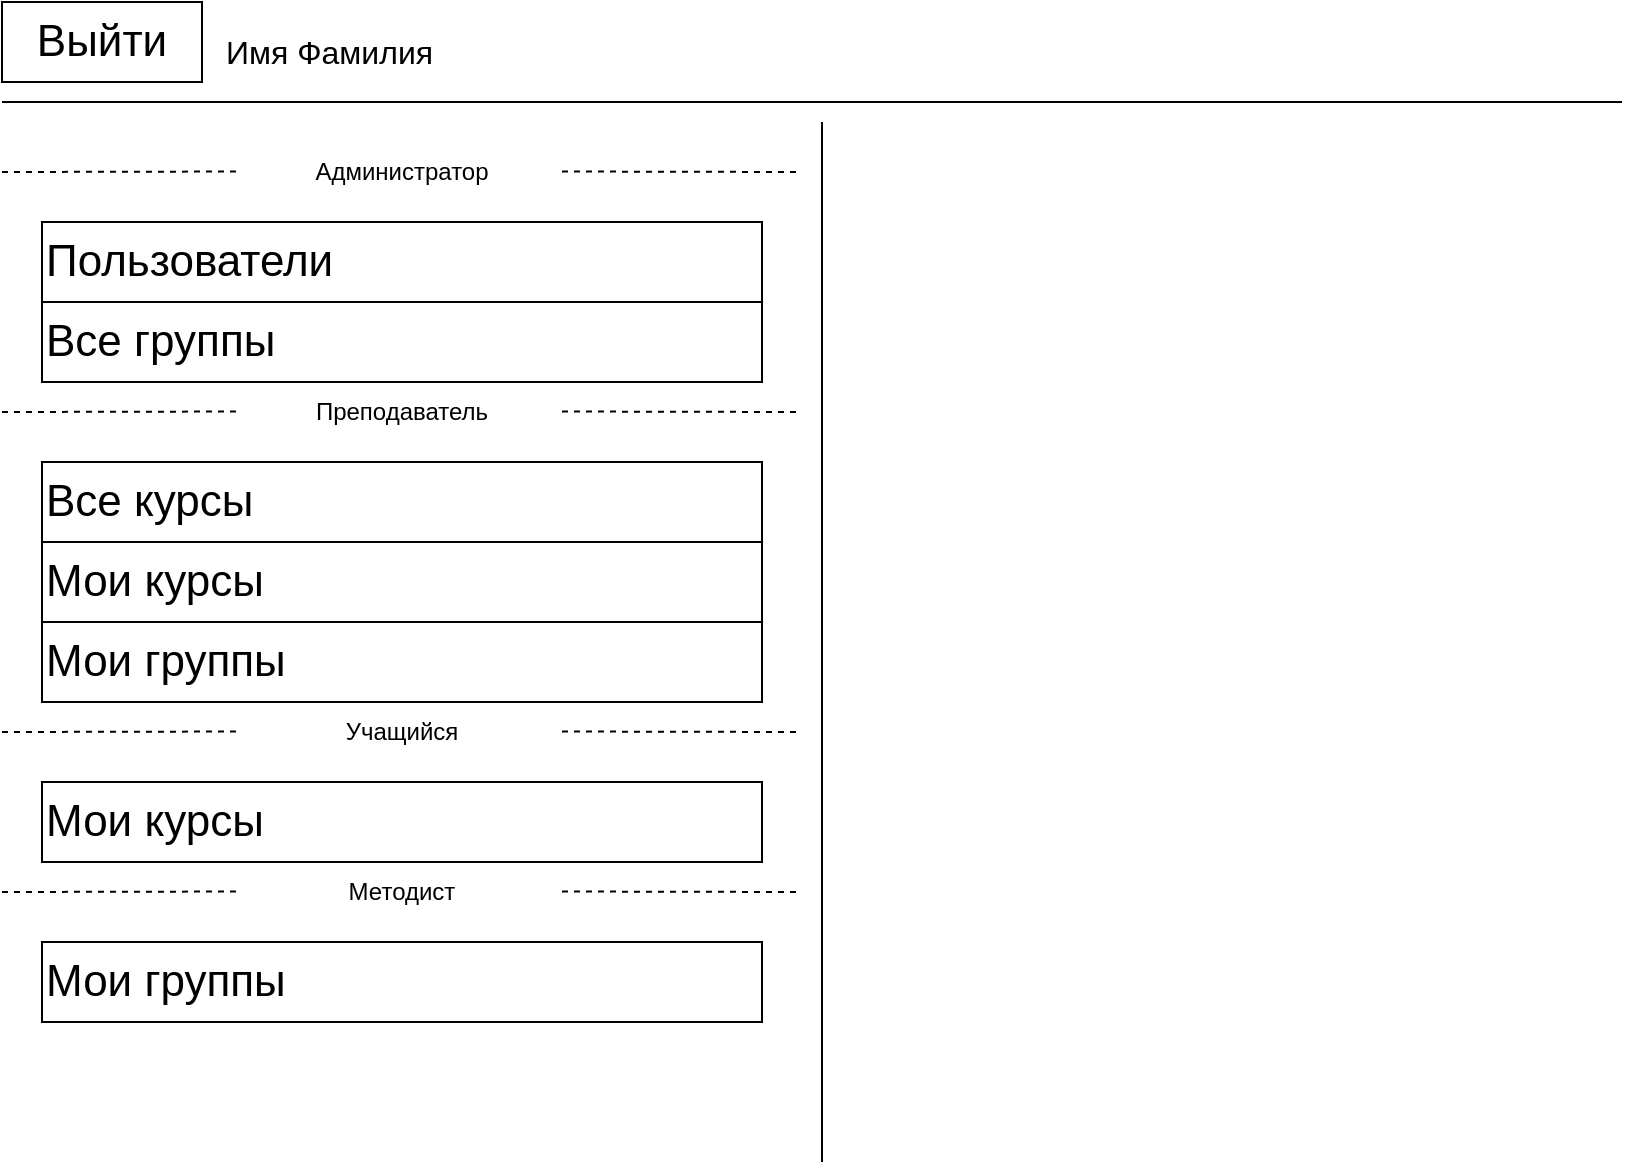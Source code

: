 <mxfile version="21.4.1" type="device" pages="3">
  <diagram name="idle-tabs" id="xIGoKiz0dgbJob8TGpyy">
    <mxGraphModel dx="1434" dy="797" grid="1" gridSize="10" guides="1" tooltips="1" connect="1" arrows="1" fold="1" page="1" pageScale="1" pageWidth="850" pageHeight="1100" math="0" shadow="0">
      <root>
        <mxCell id="0" />
        <mxCell id="1" parent="0" />
        <mxCell id="QsZtwmxSAV4yMhZimYmr-6" value="Пользователи" style="rounded=0;whiteSpace=wrap;html=1;align=left;fontSize=22;" vertex="1" parent="1">
          <mxGeometry x="60" y="120" width="360" height="40" as="geometry" />
        </mxCell>
        <mxCell id="QsZtwmxSAV4yMhZimYmr-8" value="Все группы" style="rounded=0;whiteSpace=wrap;html=1;align=left;fontSize=22;" vertex="1" parent="1">
          <mxGeometry x="60" y="160" width="360" height="40" as="geometry" />
        </mxCell>
        <mxCell id="QsZtwmxSAV4yMhZimYmr-16" value="" style="group" vertex="1" connectable="0" parent="1">
          <mxGeometry x="40" y="80" width="400" height="30" as="geometry" />
        </mxCell>
        <mxCell id="QsZtwmxSAV4yMhZimYmr-2" value="" style="endArrow=none;dashed=1;html=1;rounded=0;" edge="1" parent="QsZtwmxSAV4yMhZimYmr-16">
          <mxGeometry width="50" height="50" relative="1" as="geometry">
            <mxPoint y="15" as="sourcePoint" />
            <mxPoint x="120" y="14.75" as="targetPoint" />
          </mxGeometry>
        </mxCell>
        <mxCell id="QsZtwmxSAV4yMhZimYmr-5" value="Администратор" style="text;html=1;strokeColor=none;fillColor=none;align=center;verticalAlign=middle;whiteSpace=wrap;rounded=0;" vertex="1" parent="QsZtwmxSAV4yMhZimYmr-16">
          <mxGeometry x="120" width="160" height="30" as="geometry" />
        </mxCell>
        <mxCell id="QsZtwmxSAV4yMhZimYmr-15" value="" style="endArrow=none;dashed=1;html=1;rounded=0;" edge="1" parent="QsZtwmxSAV4yMhZimYmr-16">
          <mxGeometry width="50" height="50" relative="1" as="geometry">
            <mxPoint x="280" y="14.75" as="sourcePoint" />
            <mxPoint x="400" y="15" as="targetPoint" />
          </mxGeometry>
        </mxCell>
        <mxCell id="QsZtwmxSAV4yMhZimYmr-17" value="" style="group" vertex="1" connectable="0" parent="1">
          <mxGeometry x="40" y="200" width="400" height="30" as="geometry" />
        </mxCell>
        <mxCell id="QsZtwmxSAV4yMhZimYmr-18" value="" style="endArrow=none;dashed=1;html=1;rounded=0;" edge="1" parent="QsZtwmxSAV4yMhZimYmr-17">
          <mxGeometry width="50" height="50" relative="1" as="geometry">
            <mxPoint y="15" as="sourcePoint" />
            <mxPoint x="120" y="14.75" as="targetPoint" />
          </mxGeometry>
        </mxCell>
        <mxCell id="QsZtwmxSAV4yMhZimYmr-19" value="Преподаватель" style="text;html=1;strokeColor=none;fillColor=none;align=center;verticalAlign=middle;whiteSpace=wrap;rounded=0;" vertex="1" parent="QsZtwmxSAV4yMhZimYmr-17">
          <mxGeometry x="120" width="160" height="30" as="geometry" />
        </mxCell>
        <mxCell id="QsZtwmxSAV4yMhZimYmr-20" value="" style="endArrow=none;dashed=1;html=1;rounded=0;" edge="1" parent="QsZtwmxSAV4yMhZimYmr-17">
          <mxGeometry width="50" height="50" relative="1" as="geometry">
            <mxPoint x="280" y="14.75" as="sourcePoint" />
            <mxPoint x="400" y="15" as="targetPoint" />
          </mxGeometry>
        </mxCell>
        <mxCell id="QsZtwmxSAV4yMhZimYmr-22" value="Все курсы" style="rounded=0;whiteSpace=wrap;html=1;align=left;fontSize=22;" vertex="1" parent="1">
          <mxGeometry x="60" y="240" width="360" height="40" as="geometry" />
        </mxCell>
        <mxCell id="QsZtwmxSAV4yMhZimYmr-23" value="Мои курсы" style="rounded=0;whiteSpace=wrap;html=1;align=left;fontSize=22;" vertex="1" parent="1">
          <mxGeometry x="60" y="280" width="360" height="40" as="geometry" />
        </mxCell>
        <mxCell id="QsZtwmxSAV4yMhZimYmr-24" value="Мои группы" style="rounded=0;whiteSpace=wrap;html=1;align=left;fontSize=22;" vertex="1" parent="1">
          <mxGeometry x="60" y="320" width="360" height="40" as="geometry" />
        </mxCell>
        <mxCell id="QsZtwmxSAV4yMhZimYmr-25" value="" style="group" vertex="1" connectable="0" parent="1">
          <mxGeometry x="40" y="360" width="400" height="30" as="geometry" />
        </mxCell>
        <mxCell id="QsZtwmxSAV4yMhZimYmr-26" value="" style="endArrow=none;dashed=1;html=1;rounded=0;" edge="1" parent="QsZtwmxSAV4yMhZimYmr-25">
          <mxGeometry width="50" height="50" relative="1" as="geometry">
            <mxPoint y="15" as="sourcePoint" />
            <mxPoint x="120" y="14.75" as="targetPoint" />
          </mxGeometry>
        </mxCell>
        <mxCell id="QsZtwmxSAV4yMhZimYmr-27" value="Учащийся" style="text;html=1;strokeColor=none;fillColor=none;align=center;verticalAlign=middle;whiteSpace=wrap;rounded=0;" vertex="1" parent="QsZtwmxSAV4yMhZimYmr-25">
          <mxGeometry x="120" width="160" height="30" as="geometry" />
        </mxCell>
        <mxCell id="QsZtwmxSAV4yMhZimYmr-28" value="" style="endArrow=none;dashed=1;html=1;rounded=0;" edge="1" parent="QsZtwmxSAV4yMhZimYmr-25">
          <mxGeometry width="50" height="50" relative="1" as="geometry">
            <mxPoint x="280" y="14.75" as="sourcePoint" />
            <mxPoint x="400" y="15" as="targetPoint" />
          </mxGeometry>
        </mxCell>
        <mxCell id="QsZtwmxSAV4yMhZimYmr-29" value="Мои курсы" style="rounded=0;whiteSpace=wrap;html=1;align=left;fontSize=22;" vertex="1" parent="1">
          <mxGeometry x="60" y="400" width="360" height="40" as="geometry" />
        </mxCell>
        <mxCell id="QsZtwmxSAV4yMhZimYmr-30" value="" style="group" vertex="1" connectable="0" parent="1">
          <mxGeometry x="40" y="440" width="400" height="30" as="geometry" />
        </mxCell>
        <mxCell id="QsZtwmxSAV4yMhZimYmr-31" value="" style="endArrow=none;dashed=1;html=1;rounded=0;" edge="1" parent="QsZtwmxSAV4yMhZimYmr-30">
          <mxGeometry width="50" height="50" relative="1" as="geometry">
            <mxPoint y="15" as="sourcePoint" />
            <mxPoint x="120" y="14.75" as="targetPoint" />
          </mxGeometry>
        </mxCell>
        <mxCell id="QsZtwmxSAV4yMhZimYmr-32" value="Методист" style="text;html=1;strokeColor=none;fillColor=none;align=center;verticalAlign=middle;whiteSpace=wrap;rounded=0;" vertex="1" parent="QsZtwmxSAV4yMhZimYmr-30">
          <mxGeometry x="120" width="160" height="30" as="geometry" />
        </mxCell>
        <mxCell id="QsZtwmxSAV4yMhZimYmr-33" value="" style="endArrow=none;dashed=1;html=1;rounded=0;" edge="1" parent="QsZtwmxSAV4yMhZimYmr-30">
          <mxGeometry width="50" height="50" relative="1" as="geometry">
            <mxPoint x="280" y="14.75" as="sourcePoint" />
            <mxPoint x="400" y="15" as="targetPoint" />
          </mxGeometry>
        </mxCell>
        <mxCell id="QsZtwmxSAV4yMhZimYmr-34" value="Мои группы" style="rounded=0;whiteSpace=wrap;html=1;align=left;fontSize=22;" vertex="1" parent="1">
          <mxGeometry x="60" y="480" width="360" height="40" as="geometry" />
        </mxCell>
        <mxCell id="QsZtwmxSAV4yMhZimYmr-35" value="" style="endArrow=none;html=1;rounded=0;" edge="1" parent="1">
          <mxGeometry width="50" height="50" relative="1" as="geometry">
            <mxPoint x="450" y="590" as="sourcePoint" />
            <mxPoint x="450" y="70" as="targetPoint" />
          </mxGeometry>
        </mxCell>
        <mxCell id="QsZtwmxSAV4yMhZimYmr-36" value="" style="endArrow=none;html=1;rounded=0;" edge="1" parent="1">
          <mxGeometry width="50" height="50" relative="1" as="geometry">
            <mxPoint x="850" y="60" as="sourcePoint" />
            <mxPoint x="40" y="60" as="targetPoint" />
          </mxGeometry>
        </mxCell>
        <mxCell id="QsZtwmxSAV4yMhZimYmr-37" value="Выйти" style="rounded=0;whiteSpace=wrap;html=1;align=center;fontSize=22;" vertex="1" parent="1">
          <mxGeometry x="40" y="10" width="100" height="40" as="geometry" />
        </mxCell>
        <mxCell id="QsZtwmxSAV4yMhZimYmr-38" value="Имя Фамилия" style="text;html=1;strokeColor=none;fillColor=none;align=left;verticalAlign=middle;whiteSpace=wrap;rounded=0;fontSize=16;" vertex="1" parent="1">
          <mxGeometry x="150" y="20" width="130" height="30" as="geometry" />
        </mxCell>
      </root>
    </mxGraphModel>
  </diagram>
  <diagram name="admin-users" id="6zyeEXm8T54RDMVHprEU">
    <mxGraphModel dx="1434" dy="797" grid="1" gridSize="10" guides="1" tooltips="1" connect="1" arrows="1" fold="1" page="1" pageScale="1" pageWidth="850" pageHeight="1100" math="0" shadow="0">
      <root>
        <mxCell id="TBT81XrI4FcMYPNjkkqH-0" />
        <mxCell id="TBT81XrI4FcMYPNjkkqH-1" parent="TBT81XrI4FcMYPNjkkqH-0" />
        <mxCell id="TBT81XrI4FcMYPNjkkqH-2" value="Пользователи" style="rounded=0;whiteSpace=wrap;html=1;align=left;fontSize=22;fillColor=#f5f5f5;fontColor=#333333;strokeColor=#666666;" vertex="1" parent="TBT81XrI4FcMYPNjkkqH-1">
          <mxGeometry x="60" y="120" width="360" height="40" as="geometry" />
        </mxCell>
        <mxCell id="TBT81XrI4FcMYPNjkkqH-3" value="Все группы" style="rounded=0;whiteSpace=wrap;html=1;align=left;fontSize=22;" vertex="1" parent="TBT81XrI4FcMYPNjkkqH-1">
          <mxGeometry x="60" y="160" width="360" height="40" as="geometry" />
        </mxCell>
        <mxCell id="TBT81XrI4FcMYPNjkkqH-4" value="" style="group" vertex="1" connectable="0" parent="TBT81XrI4FcMYPNjkkqH-1">
          <mxGeometry x="40" y="80" width="400" height="30" as="geometry" />
        </mxCell>
        <mxCell id="TBT81XrI4FcMYPNjkkqH-5" value="" style="endArrow=none;dashed=1;html=1;rounded=0;" edge="1" parent="TBT81XrI4FcMYPNjkkqH-4">
          <mxGeometry width="50" height="50" relative="1" as="geometry">
            <mxPoint y="15" as="sourcePoint" />
            <mxPoint x="120" y="14.75" as="targetPoint" />
          </mxGeometry>
        </mxCell>
        <mxCell id="TBT81XrI4FcMYPNjkkqH-6" value="Администратор" style="text;html=1;strokeColor=none;fillColor=none;align=center;verticalAlign=middle;whiteSpace=wrap;rounded=0;" vertex="1" parent="TBT81XrI4FcMYPNjkkqH-4">
          <mxGeometry x="120" width="160" height="30" as="geometry" />
        </mxCell>
        <mxCell id="TBT81XrI4FcMYPNjkkqH-7" value="" style="endArrow=none;dashed=1;html=1;rounded=0;" edge="1" parent="TBT81XrI4FcMYPNjkkqH-4">
          <mxGeometry width="50" height="50" relative="1" as="geometry">
            <mxPoint x="280" y="14.75" as="sourcePoint" />
            <mxPoint x="400" y="15" as="targetPoint" />
          </mxGeometry>
        </mxCell>
        <mxCell id="TBT81XrI4FcMYPNjkkqH-8" value="" style="group" vertex="1" connectable="0" parent="TBT81XrI4FcMYPNjkkqH-1">
          <mxGeometry x="40" y="200" width="400" height="30" as="geometry" />
        </mxCell>
        <mxCell id="TBT81XrI4FcMYPNjkkqH-9" value="" style="endArrow=none;dashed=1;html=1;rounded=0;" edge="1" parent="TBT81XrI4FcMYPNjkkqH-8">
          <mxGeometry width="50" height="50" relative="1" as="geometry">
            <mxPoint y="15" as="sourcePoint" />
            <mxPoint x="120" y="14.75" as="targetPoint" />
          </mxGeometry>
        </mxCell>
        <mxCell id="TBT81XrI4FcMYPNjkkqH-10" value="Преподаватель" style="text;html=1;strokeColor=none;fillColor=none;align=center;verticalAlign=middle;whiteSpace=wrap;rounded=0;" vertex="1" parent="TBT81XrI4FcMYPNjkkqH-8">
          <mxGeometry x="120" width="160" height="30" as="geometry" />
        </mxCell>
        <mxCell id="TBT81XrI4FcMYPNjkkqH-11" value="" style="endArrow=none;dashed=1;html=1;rounded=0;" edge="1" parent="TBT81XrI4FcMYPNjkkqH-8">
          <mxGeometry width="50" height="50" relative="1" as="geometry">
            <mxPoint x="280" y="14.75" as="sourcePoint" />
            <mxPoint x="400" y="15" as="targetPoint" />
          </mxGeometry>
        </mxCell>
        <mxCell id="TBT81XrI4FcMYPNjkkqH-12" value="Все курсы" style="rounded=0;whiteSpace=wrap;html=1;align=left;fontSize=22;" vertex="1" parent="TBT81XrI4FcMYPNjkkqH-1">
          <mxGeometry x="60" y="240" width="360" height="40" as="geometry" />
        </mxCell>
        <mxCell id="TBT81XrI4FcMYPNjkkqH-13" value="Мои курсы" style="rounded=0;whiteSpace=wrap;html=1;align=left;fontSize=22;" vertex="1" parent="TBT81XrI4FcMYPNjkkqH-1">
          <mxGeometry x="60" y="280" width="360" height="40" as="geometry" />
        </mxCell>
        <mxCell id="TBT81XrI4FcMYPNjkkqH-14" value="Мои группы" style="rounded=0;whiteSpace=wrap;html=1;align=left;fontSize=22;" vertex="1" parent="TBT81XrI4FcMYPNjkkqH-1">
          <mxGeometry x="60" y="320" width="360" height="40" as="geometry" />
        </mxCell>
        <mxCell id="TBT81XrI4FcMYPNjkkqH-15" value="" style="group" vertex="1" connectable="0" parent="TBT81XrI4FcMYPNjkkqH-1">
          <mxGeometry x="40" y="360" width="400" height="30" as="geometry" />
        </mxCell>
        <mxCell id="TBT81XrI4FcMYPNjkkqH-16" value="" style="endArrow=none;dashed=1;html=1;rounded=0;" edge="1" parent="TBT81XrI4FcMYPNjkkqH-15">
          <mxGeometry width="50" height="50" relative="1" as="geometry">
            <mxPoint y="15" as="sourcePoint" />
            <mxPoint x="120" y="14.75" as="targetPoint" />
          </mxGeometry>
        </mxCell>
        <mxCell id="TBT81XrI4FcMYPNjkkqH-17" value="Учащийся" style="text;html=1;strokeColor=none;fillColor=none;align=center;verticalAlign=middle;whiteSpace=wrap;rounded=0;" vertex="1" parent="TBT81XrI4FcMYPNjkkqH-15">
          <mxGeometry x="120" width="160" height="30" as="geometry" />
        </mxCell>
        <mxCell id="TBT81XrI4FcMYPNjkkqH-18" value="" style="endArrow=none;dashed=1;html=1;rounded=0;" edge="1" parent="TBT81XrI4FcMYPNjkkqH-15">
          <mxGeometry width="50" height="50" relative="1" as="geometry">
            <mxPoint x="280" y="14.75" as="sourcePoint" />
            <mxPoint x="400" y="15" as="targetPoint" />
          </mxGeometry>
        </mxCell>
        <mxCell id="TBT81XrI4FcMYPNjkkqH-19" value="Мои курсы" style="rounded=0;whiteSpace=wrap;html=1;align=left;fontSize=22;" vertex="1" parent="TBT81XrI4FcMYPNjkkqH-1">
          <mxGeometry x="60" y="400" width="360" height="40" as="geometry" />
        </mxCell>
        <mxCell id="TBT81XrI4FcMYPNjkkqH-20" value="" style="group" vertex="1" connectable="0" parent="TBT81XrI4FcMYPNjkkqH-1">
          <mxGeometry x="40" y="440" width="400" height="30" as="geometry" />
        </mxCell>
        <mxCell id="TBT81XrI4FcMYPNjkkqH-21" value="" style="endArrow=none;dashed=1;html=1;rounded=0;" edge="1" parent="TBT81XrI4FcMYPNjkkqH-20">
          <mxGeometry width="50" height="50" relative="1" as="geometry">
            <mxPoint y="15" as="sourcePoint" />
            <mxPoint x="120" y="14.75" as="targetPoint" />
          </mxGeometry>
        </mxCell>
        <mxCell id="TBT81XrI4FcMYPNjkkqH-22" value="Методист" style="text;html=1;strokeColor=none;fillColor=none;align=center;verticalAlign=middle;whiteSpace=wrap;rounded=0;" vertex="1" parent="TBT81XrI4FcMYPNjkkqH-20">
          <mxGeometry x="120" width="160" height="30" as="geometry" />
        </mxCell>
        <mxCell id="TBT81XrI4FcMYPNjkkqH-23" value="" style="endArrow=none;dashed=1;html=1;rounded=0;" edge="1" parent="TBT81XrI4FcMYPNjkkqH-20">
          <mxGeometry width="50" height="50" relative="1" as="geometry">
            <mxPoint x="280" y="14.75" as="sourcePoint" />
            <mxPoint x="400" y="15" as="targetPoint" />
          </mxGeometry>
        </mxCell>
        <mxCell id="TBT81XrI4FcMYPNjkkqH-24" value="Мои группы" style="rounded=0;whiteSpace=wrap;html=1;align=left;fontSize=22;" vertex="1" parent="TBT81XrI4FcMYPNjkkqH-1">
          <mxGeometry x="60" y="480" width="360" height="40" as="geometry" />
        </mxCell>
        <mxCell id="TBT81XrI4FcMYPNjkkqH-25" value="" style="endArrow=none;html=1;rounded=0;" edge="1" parent="TBT81XrI4FcMYPNjkkqH-1">
          <mxGeometry width="50" height="50" relative="1" as="geometry">
            <mxPoint x="450" y="590" as="sourcePoint" />
            <mxPoint x="450" y="70" as="targetPoint" />
          </mxGeometry>
        </mxCell>
        <mxCell id="TBT81XrI4FcMYPNjkkqH-26" value="" style="endArrow=none;html=1;rounded=0;" edge="1" parent="TBT81XrI4FcMYPNjkkqH-1">
          <mxGeometry width="50" height="50" relative="1" as="geometry">
            <mxPoint x="1170" y="60" as="sourcePoint" />
            <mxPoint x="40" y="60" as="targetPoint" />
          </mxGeometry>
        </mxCell>
        <mxCell id="TBT81XrI4FcMYPNjkkqH-27" value="Выйти" style="rounded=0;whiteSpace=wrap;html=1;align=center;fontSize=22;" vertex="1" parent="TBT81XrI4FcMYPNjkkqH-1">
          <mxGeometry x="40" y="10" width="100" height="40" as="geometry" />
        </mxCell>
        <mxCell id="TBT81XrI4FcMYPNjkkqH-28" value="Имя Фамилия" style="text;html=1;strokeColor=none;fillColor=none;align=left;verticalAlign=middle;whiteSpace=wrap;rounded=0;fontSize=16;" vertex="1" parent="TBT81XrI4FcMYPNjkkqH-1">
          <mxGeometry x="150" y="20" width="130" height="30" as="geometry" />
        </mxCell>
        <mxCell id="08TyVMez4766lk58ViV9-0" value="Создать пользователей" style="text;html=1;strokeColor=none;fillColor=none;align=left;verticalAlign=middle;whiteSpace=wrap;rounded=0;fontSize=20;" vertex="1" parent="TBT81XrI4FcMYPNjkkqH-1">
          <mxGeometry x="520" y="80" width="230" height="30" as="geometry" />
        </mxCell>
        <mxCell id="08TyVMez4766lk58ViV9-2" value="ID" style="text;html=1;strokeColor=none;fillColor=none;align=center;verticalAlign=middle;whiteSpace=wrap;rounded=0;fontSize=20;" vertex="1" parent="TBT81XrI4FcMYPNjkkqH-1">
          <mxGeometry x="520" y="130" width="40" height="30" as="geometry" />
        </mxCell>
        <mxCell id="08TyVMez4766lk58ViV9-3" value="Логин" style="text;html=1;strokeColor=none;fillColor=none;align=center;verticalAlign=middle;whiteSpace=wrap;rounded=0;fontSize=20;" vertex="1" parent="TBT81XrI4FcMYPNjkkqH-1">
          <mxGeometry x="560" y="130" width="120" height="30" as="geometry" />
        </mxCell>
        <mxCell id="08TyVMez4766lk58ViV9-4" value="Имя" style="text;html=1;strokeColor=none;fillColor=none;align=center;verticalAlign=middle;whiteSpace=wrap;rounded=0;fontSize=20;" vertex="1" parent="TBT81XrI4FcMYPNjkkqH-1">
          <mxGeometry x="680" y="130" width="120" height="30" as="geometry" />
        </mxCell>
        <mxCell id="08TyVMez4766lk58ViV9-5" value="Фамилия" style="text;html=1;strokeColor=none;fillColor=none;align=center;verticalAlign=middle;whiteSpace=wrap;rounded=0;fontSize=20;" vertex="1" parent="TBT81XrI4FcMYPNjkkqH-1">
          <mxGeometry x="800" y="130" width="120" height="30" as="geometry" />
        </mxCell>
        <mxCell id="08TyVMez4766lk58ViV9-6" value="Почта" style="text;html=1;strokeColor=none;fillColor=none;align=center;verticalAlign=middle;whiteSpace=wrap;rounded=0;fontSize=20;" vertex="1" parent="TBT81XrI4FcMYPNjkkqH-1">
          <mxGeometry x="920" y="130" width="120" height="30" as="geometry" />
        </mxCell>
        <mxCell id="08TyVMez4766lk58ViV9-7" value="Роль" style="text;html=1;strokeColor=none;fillColor=none;align=center;verticalAlign=middle;whiteSpace=wrap;rounded=0;fontSize=20;" vertex="1" parent="TBT81XrI4FcMYPNjkkqH-1">
          <mxGeometry x="1040" y="130" width="120" height="30" as="geometry" />
        </mxCell>
        <mxCell id="08TyVMez4766lk58ViV9-8" value="1" style="text;html=1;strokeColor=none;fillColor=none;align=center;verticalAlign=middle;whiteSpace=wrap;rounded=0;fontSize=20;" vertex="1" parent="TBT81XrI4FcMYPNjkkqH-1">
          <mxGeometry x="520" y="170" width="40" height="30" as="geometry" />
        </mxCell>
        <mxCell id="08TyVMez4766lk58ViV9-11" value="&lt;b&gt;&lt;i&gt;&lt;font style=&quot;font-size: 19px;&quot;&gt;&amp;lt;input&amp;gt;&lt;/font&gt;&lt;/i&gt;&lt;/b&gt;" style="rounded=1;whiteSpace=wrap;html=1;fontColor=#BDBDBD;" vertex="1" parent="TBT81XrI4FcMYPNjkkqH-1">
          <mxGeometry x="560" y="170" width="120" height="30" as="geometry" />
        </mxCell>
        <mxCell id="08TyVMez4766lk58ViV9-12" value="&lt;b&gt;&lt;i&gt;&lt;font style=&quot;font-size: 19px;&quot;&gt;&amp;lt;input&amp;gt;&lt;/font&gt;&lt;/i&gt;&lt;/b&gt;" style="rounded=1;whiteSpace=wrap;html=1;fontColor=#BDBDBD;" vertex="1" parent="TBT81XrI4FcMYPNjkkqH-1">
          <mxGeometry x="680" y="170" width="120" height="30" as="geometry" />
        </mxCell>
        <mxCell id="08TyVMez4766lk58ViV9-13" value="&lt;b&gt;&lt;i&gt;&lt;font style=&quot;font-size: 19px;&quot;&gt;&amp;lt;input&amp;gt;&lt;/font&gt;&lt;/i&gt;&lt;/b&gt;" style="rounded=1;whiteSpace=wrap;html=1;fontColor=#BDBDBD;" vertex="1" parent="TBT81XrI4FcMYPNjkkqH-1">
          <mxGeometry x="800" y="170" width="120" height="30" as="geometry" />
        </mxCell>
        <mxCell id="08TyVMez4766lk58ViV9-14" value="&lt;b&gt;&lt;i&gt;&lt;font style=&quot;font-size: 19px;&quot;&gt;&amp;lt;input&amp;gt;&lt;/font&gt;&lt;/i&gt;&lt;/b&gt;" style="rounded=1;whiteSpace=wrap;html=1;fontColor=#BDBDBD;" vertex="1" parent="TBT81XrI4FcMYPNjkkqH-1">
          <mxGeometry x="920" y="170" width="120" height="30" as="geometry" />
        </mxCell>
        <mxCell id="08TyVMez4766lk58ViV9-16" value="N" style="text;html=1;strokeColor=none;fillColor=none;align=center;verticalAlign=middle;whiteSpace=wrap;rounded=0;fontSize=20;" vertex="1" parent="TBT81XrI4FcMYPNjkkqH-1">
          <mxGeometry x="520" y="250" width="40" height="30" as="geometry" />
        </mxCell>
        <mxCell id="08TyVMez4766lk58ViV9-17" value="&lt;b&gt;&lt;i&gt;&lt;font style=&quot;font-size: 19px;&quot;&gt;&amp;lt;input&amp;gt;&lt;/font&gt;&lt;/i&gt;&lt;/b&gt;" style="rounded=1;whiteSpace=wrap;html=1;fontColor=#BDBDBD;" vertex="1" parent="TBT81XrI4FcMYPNjkkqH-1">
          <mxGeometry x="560" y="250" width="120" height="30" as="geometry" />
        </mxCell>
        <mxCell id="08TyVMez4766lk58ViV9-18" value="&lt;b&gt;&lt;i&gt;&lt;font style=&quot;font-size: 19px;&quot;&gt;&amp;lt;input&amp;gt;&lt;/font&gt;&lt;/i&gt;&lt;/b&gt;" style="rounded=1;whiteSpace=wrap;html=1;fontColor=#BDBDBD;" vertex="1" parent="TBT81XrI4FcMYPNjkkqH-1">
          <mxGeometry x="680" y="250" width="120" height="30" as="geometry" />
        </mxCell>
        <mxCell id="08TyVMez4766lk58ViV9-19" value="&lt;b&gt;&lt;i&gt;&lt;font style=&quot;font-size: 19px;&quot;&gt;&amp;lt;input&amp;gt;&lt;/font&gt;&lt;/i&gt;&lt;/b&gt;" style="rounded=1;whiteSpace=wrap;html=1;fontColor=#BDBDBD;" vertex="1" parent="TBT81XrI4FcMYPNjkkqH-1">
          <mxGeometry x="800" y="250" width="120" height="30" as="geometry" />
        </mxCell>
        <mxCell id="08TyVMez4766lk58ViV9-20" value="&lt;b&gt;&lt;i&gt;&lt;font style=&quot;font-size: 19px;&quot;&gt;&amp;lt;input&amp;gt;&lt;/font&gt;&lt;/i&gt;&lt;/b&gt;" style="rounded=1;whiteSpace=wrap;html=1;fontColor=#BDBDBD;" vertex="1" parent="TBT81XrI4FcMYPNjkkqH-1">
          <mxGeometry x="920" y="250" width="120" height="30" as="geometry" />
        </mxCell>
        <mxCell id="08TyVMez4766lk58ViV9-21" value="&lt;b&gt;&lt;i&gt;&lt;font style=&quot;font-size: 19px;&quot;&gt;&amp;lt;select&amp;gt;&lt;/font&gt;&lt;/i&gt;&lt;/b&gt;" style="rounded=1;whiteSpace=wrap;html=1;fontColor=#BDBDBD;" vertex="1" parent="TBT81XrI4FcMYPNjkkqH-1">
          <mxGeometry x="1040" y="250" width="120" height="30" as="geometry" />
        </mxCell>
        <mxCell id="08TyVMez4766lk58ViV9-22" value="..." style="text;html=1;strokeColor=none;fillColor=none;align=center;verticalAlign=middle;whiteSpace=wrap;rounded=0;" vertex="1" parent="TBT81XrI4FcMYPNjkkqH-1">
          <mxGeometry x="550" y="210" width="60" height="30" as="geometry" />
        </mxCell>
        <mxCell id="08TyVMez4766lk58ViV9-23" value="Создать" style="rounded=0;whiteSpace=wrap;html=1;align=center;fontSize=22;" vertex="1" parent="TBT81XrI4FcMYPNjkkqH-1">
          <mxGeometry x="560" y="320" width="100" height="40" as="geometry" />
        </mxCell>
        <mxCell id="08TyVMez4766lk58ViV9-24" value="Добавить" style="rounded=0;whiteSpace=wrap;html=1;align=center;fontSize=22;" vertex="1" parent="TBT81XrI4FcMYPNjkkqH-1">
          <mxGeometry x="660" y="320" width="100" height="40" as="geometry" />
        </mxCell>
        <mxCell id="08TyVMez4766lk58ViV9-25" value="Удалить" style="rounded=0;whiteSpace=wrap;html=1;align=center;fontSize=22;" vertex="1" parent="TBT81XrI4FcMYPNjkkqH-1">
          <mxGeometry x="760" y="320" width="100" height="40" as="geometry" />
        </mxCell>
        <mxCell id="08TyVMez4766lk58ViV9-26" value="&lt;b&gt;&lt;i&gt;&lt;font style=&quot;font-size: 19px;&quot;&gt;&amp;lt;select&amp;gt;&lt;/font&gt;&lt;/i&gt;&lt;/b&gt;" style="rounded=1;whiteSpace=wrap;html=1;fontColor=#BDBDBD;" vertex="1" parent="TBT81XrI4FcMYPNjkkqH-1">
          <mxGeometry x="1040" y="170" width="120" height="30" as="geometry" />
        </mxCell>
        <mxCell id="08TyVMez4766lk58ViV9-28" value="1" style="text;html=1;strokeColor=none;fillColor=none;align=center;verticalAlign=middle;whiteSpace=wrap;rounded=0;fontSize=20;" vertex="1" parent="TBT81XrI4FcMYPNjkkqH-1">
          <mxGeometry x="520" y="410" width="40" height="30" as="geometry" />
        </mxCell>
        <mxCell id="08TyVMez4766lk58ViV9-29" value="john" style="text;html=1;strokeColor=none;fillColor=none;align=center;verticalAlign=middle;whiteSpace=wrap;rounded=0;fontSize=20;" vertex="1" parent="TBT81XrI4FcMYPNjkkqH-1">
          <mxGeometry x="560" y="410" width="120" height="30" as="geometry" />
        </mxCell>
        <mxCell id="08TyVMez4766lk58ViV9-30" value="John" style="text;html=1;strokeColor=none;fillColor=none;align=center;verticalAlign=middle;whiteSpace=wrap;rounded=0;fontSize=20;" vertex="1" parent="TBT81XrI4FcMYPNjkkqH-1">
          <mxGeometry x="680" y="410" width="120" height="30" as="geometry" />
        </mxCell>
        <mxCell id="08TyVMez4766lk58ViV9-31" value="Doe" style="text;html=1;strokeColor=none;fillColor=none;align=center;verticalAlign=middle;whiteSpace=wrap;rounded=0;fontSize=20;" vertex="1" parent="TBT81XrI4FcMYPNjkkqH-1">
          <mxGeometry x="800" y="410" width="120" height="30" as="geometry" />
        </mxCell>
        <mxCell id="08TyVMez4766lk58ViV9-32" value="john@it.by" style="text;html=1;strokeColor=none;fillColor=none;align=center;verticalAlign=middle;whiteSpace=wrap;rounded=0;fontSize=20;" vertex="1" parent="TBT81XrI4FcMYPNjkkqH-1">
          <mxGeometry x="920" y="410" width="120" height="30" as="geometry" />
        </mxCell>
        <mxCell id="08TyVMez4766lk58ViV9-33" value="STUDENT" style="text;html=1;strokeColor=none;fillColor=none;align=center;verticalAlign=middle;whiteSpace=wrap;rounded=0;fontSize=20;" vertex="1" parent="TBT81XrI4FcMYPNjkkqH-1">
          <mxGeometry x="1040" y="410" width="120" height="30" as="geometry" />
        </mxCell>
        <mxCell id="08TyVMez4766lk58ViV9-34" value="N" style="text;html=1;strokeColor=none;fillColor=none;align=center;verticalAlign=middle;whiteSpace=wrap;rounded=0;fontSize=20;" vertex="1" parent="TBT81XrI4FcMYPNjkkqH-1">
          <mxGeometry x="520" y="490" width="40" height="30" as="geometry" />
        </mxCell>
        <mxCell id="08TyVMez4766lk58ViV9-35" value="jain" style="text;html=1;strokeColor=none;fillColor=none;align=center;verticalAlign=middle;whiteSpace=wrap;rounded=0;fontSize=20;" vertex="1" parent="TBT81XrI4FcMYPNjkkqH-1">
          <mxGeometry x="560" y="490" width="120" height="30" as="geometry" />
        </mxCell>
        <mxCell id="08TyVMez4766lk58ViV9-36" value="Jain" style="text;html=1;strokeColor=none;fillColor=none;align=center;verticalAlign=middle;whiteSpace=wrap;rounded=0;fontSize=20;" vertex="1" parent="TBT81XrI4FcMYPNjkkqH-1">
          <mxGeometry x="680" y="490" width="120" height="30" as="geometry" />
        </mxCell>
        <mxCell id="08TyVMez4766lk58ViV9-37" value="Doe" style="text;html=1;strokeColor=none;fillColor=none;align=center;verticalAlign=middle;whiteSpace=wrap;rounded=0;fontSize=20;" vertex="1" parent="TBT81XrI4FcMYPNjkkqH-1">
          <mxGeometry x="800" y="490" width="120" height="30" as="geometry" />
        </mxCell>
        <mxCell id="08TyVMez4766lk58ViV9-38" value="jain@it.by" style="text;html=1;strokeColor=none;fillColor=none;align=center;verticalAlign=middle;whiteSpace=wrap;rounded=0;fontSize=20;" vertex="1" parent="TBT81XrI4FcMYPNjkkqH-1">
          <mxGeometry x="920" y="490" width="120" height="30" as="geometry" />
        </mxCell>
        <mxCell id="08TyVMez4766lk58ViV9-39" value="STUDENT" style="text;html=1;strokeColor=none;fillColor=none;align=center;verticalAlign=middle;whiteSpace=wrap;rounded=0;fontSize=20;" vertex="1" parent="TBT81XrI4FcMYPNjkkqH-1">
          <mxGeometry x="1040" y="490" width="120" height="30" as="geometry" />
        </mxCell>
      </root>
    </mxGraphModel>
  </diagram>
  <diagram name="teacher-all-cources" id="sY9M5JPMEWt2bZ-F5Trl">
    <mxGraphModel dx="1434" dy="797" grid="1" gridSize="10" guides="1" tooltips="1" connect="1" arrows="1" fold="1" page="1" pageScale="1" pageWidth="850" pageHeight="1100" math="0" shadow="0">
      <root>
        <mxCell id="aVX4wszAHHvf_sr8s8t_-0" />
        <mxCell id="aVX4wszAHHvf_sr8s8t_-1" parent="aVX4wszAHHvf_sr8s8t_-0" />
        <mxCell id="aVX4wszAHHvf_sr8s8t_-2" value="Пользователи" style="rounded=0;whiteSpace=wrap;html=1;align=left;fontSize=22;" vertex="1" parent="aVX4wszAHHvf_sr8s8t_-1">
          <mxGeometry x="60" y="120" width="360" height="40" as="geometry" />
        </mxCell>
        <mxCell id="aVX4wszAHHvf_sr8s8t_-3" value="Все группы" style="rounded=0;whiteSpace=wrap;html=1;align=left;fontSize=22;" vertex="1" parent="aVX4wszAHHvf_sr8s8t_-1">
          <mxGeometry x="60" y="160" width="360" height="40" as="geometry" />
        </mxCell>
        <mxCell id="aVX4wszAHHvf_sr8s8t_-4" value="" style="group" vertex="1" connectable="0" parent="aVX4wszAHHvf_sr8s8t_-1">
          <mxGeometry x="40" y="80" width="400" height="30" as="geometry" />
        </mxCell>
        <mxCell id="aVX4wszAHHvf_sr8s8t_-5" value="" style="endArrow=none;dashed=1;html=1;rounded=0;" edge="1" parent="aVX4wszAHHvf_sr8s8t_-4">
          <mxGeometry width="50" height="50" relative="1" as="geometry">
            <mxPoint y="15" as="sourcePoint" />
            <mxPoint x="120" y="14.75" as="targetPoint" />
          </mxGeometry>
        </mxCell>
        <mxCell id="aVX4wszAHHvf_sr8s8t_-6" value="Администратор" style="text;html=1;strokeColor=none;fillColor=none;align=center;verticalAlign=middle;whiteSpace=wrap;rounded=0;" vertex="1" parent="aVX4wszAHHvf_sr8s8t_-4">
          <mxGeometry x="120" width="160" height="30" as="geometry" />
        </mxCell>
        <mxCell id="aVX4wszAHHvf_sr8s8t_-7" value="" style="endArrow=none;dashed=1;html=1;rounded=0;" edge="1" parent="aVX4wszAHHvf_sr8s8t_-4">
          <mxGeometry width="50" height="50" relative="1" as="geometry">
            <mxPoint x="280" y="14.75" as="sourcePoint" />
            <mxPoint x="400" y="15" as="targetPoint" />
          </mxGeometry>
        </mxCell>
        <mxCell id="aVX4wszAHHvf_sr8s8t_-8" value="" style="group" vertex="1" connectable="0" parent="aVX4wszAHHvf_sr8s8t_-1">
          <mxGeometry x="40" y="200" width="400" height="30" as="geometry" />
        </mxCell>
        <mxCell id="aVX4wszAHHvf_sr8s8t_-9" value="" style="endArrow=none;dashed=1;html=1;rounded=0;" edge="1" parent="aVX4wszAHHvf_sr8s8t_-8">
          <mxGeometry width="50" height="50" relative="1" as="geometry">
            <mxPoint y="15" as="sourcePoint" />
            <mxPoint x="120" y="14.75" as="targetPoint" />
          </mxGeometry>
        </mxCell>
        <mxCell id="aVX4wszAHHvf_sr8s8t_-10" value="Преподаватель" style="text;html=1;strokeColor=none;fillColor=none;align=center;verticalAlign=middle;whiteSpace=wrap;rounded=0;" vertex="1" parent="aVX4wszAHHvf_sr8s8t_-8">
          <mxGeometry x="120" width="160" height="30" as="geometry" />
        </mxCell>
        <mxCell id="aVX4wszAHHvf_sr8s8t_-11" value="" style="endArrow=none;dashed=1;html=1;rounded=0;" edge="1" parent="aVX4wszAHHvf_sr8s8t_-8">
          <mxGeometry width="50" height="50" relative="1" as="geometry">
            <mxPoint x="280" y="14.75" as="sourcePoint" />
            <mxPoint x="400" y="15" as="targetPoint" />
          </mxGeometry>
        </mxCell>
        <mxCell id="aVX4wszAHHvf_sr8s8t_-12" value="Все курсы" style="rounded=0;whiteSpace=wrap;html=1;align=left;fontSize=22;fillColor=#f5f5f5;fontColor=#333333;strokeColor=#666666;" vertex="1" parent="aVX4wszAHHvf_sr8s8t_-1">
          <mxGeometry x="60" y="240" width="360" height="40" as="geometry" />
        </mxCell>
        <mxCell id="aVX4wszAHHvf_sr8s8t_-13" value="Мои курсы" style="rounded=0;whiteSpace=wrap;html=1;align=left;fontSize=22;" vertex="1" parent="aVX4wszAHHvf_sr8s8t_-1">
          <mxGeometry x="60" y="280" width="360" height="40" as="geometry" />
        </mxCell>
        <mxCell id="aVX4wszAHHvf_sr8s8t_-14" value="Мои группы" style="rounded=0;whiteSpace=wrap;html=1;align=left;fontSize=22;" vertex="1" parent="aVX4wszAHHvf_sr8s8t_-1">
          <mxGeometry x="60" y="320" width="360" height="40" as="geometry" />
        </mxCell>
        <mxCell id="aVX4wszAHHvf_sr8s8t_-15" value="" style="group" vertex="1" connectable="0" parent="aVX4wszAHHvf_sr8s8t_-1">
          <mxGeometry x="40" y="360" width="400" height="30" as="geometry" />
        </mxCell>
        <mxCell id="aVX4wszAHHvf_sr8s8t_-16" value="" style="endArrow=none;dashed=1;html=1;rounded=0;" edge="1" parent="aVX4wszAHHvf_sr8s8t_-15">
          <mxGeometry width="50" height="50" relative="1" as="geometry">
            <mxPoint y="15" as="sourcePoint" />
            <mxPoint x="120" y="14.75" as="targetPoint" />
          </mxGeometry>
        </mxCell>
        <mxCell id="aVX4wszAHHvf_sr8s8t_-17" value="Учащийся" style="text;html=1;strokeColor=none;fillColor=none;align=center;verticalAlign=middle;whiteSpace=wrap;rounded=0;" vertex="1" parent="aVX4wszAHHvf_sr8s8t_-15">
          <mxGeometry x="120" width="160" height="30" as="geometry" />
        </mxCell>
        <mxCell id="aVX4wszAHHvf_sr8s8t_-18" value="" style="endArrow=none;dashed=1;html=1;rounded=0;" edge="1" parent="aVX4wszAHHvf_sr8s8t_-15">
          <mxGeometry width="50" height="50" relative="1" as="geometry">
            <mxPoint x="280" y="14.75" as="sourcePoint" />
            <mxPoint x="400" y="15" as="targetPoint" />
          </mxGeometry>
        </mxCell>
        <mxCell id="aVX4wszAHHvf_sr8s8t_-19" value="Мои курсы" style="rounded=0;whiteSpace=wrap;html=1;align=left;fontSize=22;" vertex="1" parent="aVX4wszAHHvf_sr8s8t_-1">
          <mxGeometry x="60" y="400" width="360" height="40" as="geometry" />
        </mxCell>
        <mxCell id="aVX4wszAHHvf_sr8s8t_-20" value="" style="group" vertex="1" connectable="0" parent="aVX4wszAHHvf_sr8s8t_-1">
          <mxGeometry x="40" y="440" width="400" height="30" as="geometry" />
        </mxCell>
        <mxCell id="aVX4wszAHHvf_sr8s8t_-21" value="" style="endArrow=none;dashed=1;html=1;rounded=0;" edge="1" parent="aVX4wszAHHvf_sr8s8t_-20">
          <mxGeometry width="50" height="50" relative="1" as="geometry">
            <mxPoint y="15" as="sourcePoint" />
            <mxPoint x="120" y="14.75" as="targetPoint" />
          </mxGeometry>
        </mxCell>
        <mxCell id="aVX4wszAHHvf_sr8s8t_-22" value="Методист" style="text;html=1;strokeColor=none;fillColor=none;align=center;verticalAlign=middle;whiteSpace=wrap;rounded=0;" vertex="1" parent="aVX4wszAHHvf_sr8s8t_-20">
          <mxGeometry x="120" width="160" height="30" as="geometry" />
        </mxCell>
        <mxCell id="aVX4wszAHHvf_sr8s8t_-23" value="" style="endArrow=none;dashed=1;html=1;rounded=0;" edge="1" parent="aVX4wszAHHvf_sr8s8t_-20">
          <mxGeometry width="50" height="50" relative="1" as="geometry">
            <mxPoint x="280" y="14.75" as="sourcePoint" />
            <mxPoint x="400" y="15" as="targetPoint" />
          </mxGeometry>
        </mxCell>
        <mxCell id="aVX4wszAHHvf_sr8s8t_-24" value="Мои группы" style="rounded=0;whiteSpace=wrap;html=1;align=left;fontSize=22;" vertex="1" parent="aVX4wszAHHvf_sr8s8t_-1">
          <mxGeometry x="60" y="480" width="360" height="40" as="geometry" />
        </mxCell>
        <mxCell id="aVX4wszAHHvf_sr8s8t_-25" value="" style="endArrow=none;html=1;rounded=0;" edge="1" parent="aVX4wszAHHvf_sr8s8t_-1">
          <mxGeometry width="50" height="50" relative="1" as="geometry">
            <mxPoint x="450" y="590" as="sourcePoint" />
            <mxPoint x="450" y="70" as="targetPoint" />
          </mxGeometry>
        </mxCell>
        <mxCell id="aVX4wszAHHvf_sr8s8t_-26" value="" style="endArrow=none;html=1;rounded=0;" edge="1" parent="aVX4wszAHHvf_sr8s8t_-1">
          <mxGeometry width="50" height="50" relative="1" as="geometry">
            <mxPoint x="1170" y="60" as="sourcePoint" />
            <mxPoint x="40" y="60" as="targetPoint" />
          </mxGeometry>
        </mxCell>
        <mxCell id="aVX4wszAHHvf_sr8s8t_-27" value="Выйти" style="rounded=0;whiteSpace=wrap;html=1;align=center;fontSize=22;" vertex="1" parent="aVX4wszAHHvf_sr8s8t_-1">
          <mxGeometry x="40" y="10" width="100" height="40" as="geometry" />
        </mxCell>
        <mxCell id="aVX4wszAHHvf_sr8s8t_-28" value="Имя Фамилия" style="text;html=1;strokeColor=none;fillColor=none;align=left;verticalAlign=middle;whiteSpace=wrap;rounded=0;fontSize=16;" vertex="1" parent="aVX4wszAHHvf_sr8s8t_-1">
          <mxGeometry x="150" y="20" width="130" height="30" as="geometry" />
        </mxCell>
        <mxCell id="9BIIR-GEuA6kgBs4iLNI-4" value="" style="group" vertex="1" connectable="0" parent="aVX4wszAHHvf_sr8s8t_-1">
          <mxGeometry x="480" y="80" width="680" height="40" as="geometry" />
        </mxCell>
        <mxCell id="9BIIR-GEuA6kgBs4iLNI-0" value="Java core" style="rounded=0;whiteSpace=wrap;html=1;align=left;fontSize=25;" vertex="1" parent="9BIIR-GEuA6kgBs4iLNI-4">
          <mxGeometry width="680" height="40" as="geometry" />
        </mxCell>
        <mxCell id="9BIIR-GEuA6kgBs4iLNI-1" value="" style="triangle;whiteSpace=wrap;html=1;rotation=0;fillColor=#f5f5f5;fontColor=#333333;strokeColor=#666666;" vertex="1" parent="9BIIR-GEuA6kgBs4iLNI-4">
          <mxGeometry x="640" y="10" width="15" height="20" as="geometry" />
        </mxCell>
        <mxCell id="9BIIR-GEuA6kgBs4iLNI-5" value="" style="group" vertex="1" connectable="0" parent="aVX4wszAHHvf_sr8s8t_-1">
          <mxGeometry x="480" y="120" width="680" height="40" as="geometry" />
        </mxCell>
        <mxCell id="9BIIR-GEuA6kgBs4iLNI-6" value="Java enterprize" style="rounded=0;whiteSpace=wrap;html=1;align=left;fontSize=25;" vertex="1" parent="9BIIR-GEuA6kgBs4iLNI-5">
          <mxGeometry width="680" height="40" as="geometry" />
        </mxCell>
        <mxCell id="9BIIR-GEuA6kgBs4iLNI-7" value="" style="triangle;whiteSpace=wrap;html=1;rotation=0;fillColor=#f5f5f5;fontColor=#333333;strokeColor=#666666;" vertex="1" parent="9BIIR-GEuA6kgBs4iLNI-5">
          <mxGeometry x="640" y="10" width="15" height="20" as="geometry" />
        </mxCell>
        <mxCell id="9BIIR-GEuA6kgBs4iLNI-8" value="" style="group" vertex="1" connectable="0" parent="aVX4wszAHHvf_sr8s8t_-1">
          <mxGeometry x="480" y="160" width="680" height="40" as="geometry" />
        </mxCell>
        <mxCell id="9BIIR-GEuA6kgBs4iLNI-9" value="Go basics" style="rounded=0;whiteSpace=wrap;html=1;align=left;fontSize=25;" vertex="1" parent="9BIIR-GEuA6kgBs4iLNI-8">
          <mxGeometry width="680" height="40" as="geometry" />
        </mxCell>
        <mxCell id="9BIIR-GEuA6kgBs4iLNI-10" value="" style="triangle;whiteSpace=wrap;html=1;rotation=0;fillColor=#f5f5f5;fontColor=#333333;strokeColor=#666666;" vertex="1" parent="9BIIR-GEuA6kgBs4iLNI-8">
          <mxGeometry x="640" y="10" width="15" height="20" as="geometry" />
        </mxCell>
        <mxCell id="9BIIR-GEuA6kgBs4iLNI-11" value="" style="group" vertex="1" connectable="0" parent="aVX4wszAHHvf_sr8s8t_-1">
          <mxGeometry x="480" y="200" width="680" height="40" as="geometry" />
        </mxCell>
        <mxCell id="9BIIR-GEuA6kgBs4iLNI-12" value="Go enterprize" style="rounded=0;whiteSpace=wrap;html=1;align=left;fontSize=25;" vertex="1" parent="9BIIR-GEuA6kgBs4iLNI-11">
          <mxGeometry width="680" height="40" as="geometry" />
        </mxCell>
        <mxCell id="9BIIR-GEuA6kgBs4iLNI-13" value="" style="triangle;whiteSpace=wrap;html=1;rotation=0;fillColor=#f5f5f5;fontColor=#333333;strokeColor=#666666;" vertex="1" parent="9BIIR-GEuA6kgBs4iLNI-11">
          <mxGeometry x="640" y="10" width="15" height="20" as="geometry" />
        </mxCell>
        <mxCell id="9BIIR-GEuA6kgBs4iLNI-14" value="" style="shape=flexArrow;endArrow=classic;html=1;rounded=0;" edge="1" parent="aVX4wszAHHvf_sr8s8t_-1">
          <mxGeometry width="50" height="50" relative="1" as="geometry">
            <mxPoint x="1200" y="380" as="sourcePoint" />
            <mxPoint x="1320" y="380" as="targetPoint" />
          </mxGeometry>
        </mxCell>
        <mxCell id="9BIIR-GEuA6kgBs4iLNI-15" value="" style="group;fillColor=#f5f5f5;strokeColor=#666666;fontColor=#333333;" vertex="1" connectable="0" parent="aVX4wszAHHvf_sr8s8t_-1">
          <mxGeometry x="1360" y="80" width="680" height="40" as="geometry" />
        </mxCell>
        <mxCell id="9BIIR-GEuA6kgBs4iLNI-16" value="Java core" style="rounded=0;whiteSpace=wrap;html=1;align=left;fontSize=25;fillColor=#f5f5f5;fontColor=#333333;strokeColor=#666666;" vertex="1" parent="9BIIR-GEuA6kgBs4iLNI-15">
          <mxGeometry width="680" height="40" as="geometry" />
        </mxCell>
        <mxCell id="9BIIR-GEuA6kgBs4iLNI-17" value="" style="triangle;whiteSpace=wrap;html=1;rotation=90;fillColor=#f5f5f5;fontColor=#333333;strokeColor=#666666;" vertex="1" parent="9BIIR-GEuA6kgBs4iLNI-15">
          <mxGeometry x="640" y="10" width="15" height="20" as="geometry" />
        </mxCell>
        <mxCell id="8-eJU_f-bxgExEATULJd-0" value="Создать" style="rounded=0;whiteSpace=wrap;html=1;align=center;fontSize=22;" vertex="1" parent="aVX4wszAHHvf_sr8s8t_-1">
          <mxGeometry x="480" y="280" width="100" height="40" as="geometry" />
        </mxCell>
        <mxCell id="8-eJU_f-bxgExEATULJd-1" value="" style="group" vertex="1" connectable="0" parent="aVX4wszAHHvf_sr8s8t_-1">
          <mxGeometry x="1400" y="120" width="640" height="40" as="geometry" />
        </mxCell>
        <mxCell id="9BIIR-GEuA6kgBs4iLNI-18" value="01. Введение" style="rounded=0;whiteSpace=wrap;html=1;align=left;fontSize=25;" vertex="1" parent="8-eJU_f-bxgExEATULJd-1">
          <mxGeometry width="640" height="40" as="geometry" />
        </mxCell>
        <mxCell id="9BIIR-GEuA6kgBs4iLNI-19" value="" style="triangle;whiteSpace=wrap;html=1;rotation=0;fillColor=#f5f5f5;fontColor=#333333;strokeColor=#666666;" vertex="1" parent="8-eJU_f-bxgExEATULJd-1">
          <mxGeometry x="610" y="10" width="15" height="20" as="geometry" />
        </mxCell>
        <mxCell id="8-eJU_f-bxgExEATULJd-2" value="" style="group" vertex="1" connectable="0" parent="aVX4wszAHHvf_sr8s8t_-1">
          <mxGeometry x="1400" y="160" width="640" height="40" as="geometry" />
        </mxCell>
        <mxCell id="8-eJU_f-bxgExEATULJd-3" value="02. Типы данных" style="rounded=0;whiteSpace=wrap;html=1;align=left;fontSize=25;" vertex="1" parent="8-eJU_f-bxgExEATULJd-2">
          <mxGeometry width="640" height="40" as="geometry" />
        </mxCell>
        <mxCell id="8-eJU_f-bxgExEATULJd-4" value="" style="triangle;whiteSpace=wrap;html=1;rotation=0;fillColor=#f5f5f5;fontColor=#333333;strokeColor=#666666;" vertex="1" parent="8-eJU_f-bxgExEATULJd-2">
          <mxGeometry x="610" y="10" width="15" height="20" as="geometry" />
        </mxCell>
        <mxCell id="8-eJU_f-bxgExEATULJd-5" value="" style="group" vertex="1" connectable="0" parent="aVX4wszAHHvf_sr8s8t_-1">
          <mxGeometry x="1400" y="240" width="640" height="40" as="geometry" />
        </mxCell>
        <mxCell id="8-eJU_f-bxgExEATULJd-6" value="20. Итоговое" style="rounded=0;whiteSpace=wrap;html=1;align=left;fontSize=25;" vertex="1" parent="8-eJU_f-bxgExEATULJd-5">
          <mxGeometry width="640" height="40" as="geometry" />
        </mxCell>
        <mxCell id="8-eJU_f-bxgExEATULJd-7" value="" style="triangle;whiteSpace=wrap;html=1;rotation=0;fillColor=#f5f5f5;fontColor=#333333;strokeColor=#666666;" vertex="1" parent="8-eJU_f-bxgExEATULJd-5">
          <mxGeometry x="610" y="10" width="15" height="20" as="geometry" />
        </mxCell>
        <mxCell id="8-eJU_f-bxgExEATULJd-8" value="..." style="text;html=1;strokeColor=none;fillColor=none;align=center;verticalAlign=middle;whiteSpace=wrap;rounded=0;" vertex="1" parent="aVX4wszAHHvf_sr8s8t_-1">
          <mxGeometry x="1400" y="205" width="60" height="30" as="geometry" />
        </mxCell>
        <mxCell id="8-eJU_f-bxgExEATULJd-9" value="" style="group" vertex="1" connectable="0" parent="aVX4wszAHHvf_sr8s8t_-1">
          <mxGeometry x="1360" y="280" width="680" height="40" as="geometry" />
        </mxCell>
        <mxCell id="8-eJU_f-bxgExEATULJd-10" value="Java enterprize" style="rounded=0;whiteSpace=wrap;html=1;align=left;fontSize=25;" vertex="1" parent="8-eJU_f-bxgExEATULJd-9">
          <mxGeometry width="680" height="40" as="geometry" />
        </mxCell>
        <mxCell id="8-eJU_f-bxgExEATULJd-11" value="" style="triangle;whiteSpace=wrap;html=1;rotation=0;fillColor=#f5f5f5;fontColor=#333333;strokeColor=#666666;" vertex="1" parent="8-eJU_f-bxgExEATULJd-9">
          <mxGeometry x="640" y="10" width="15" height="20" as="geometry" />
        </mxCell>
        <mxCell id="8-eJU_f-bxgExEATULJd-12" value="" style="group" vertex="1" connectable="0" parent="aVX4wszAHHvf_sr8s8t_-1">
          <mxGeometry x="1360" y="320" width="680" height="40" as="geometry" />
        </mxCell>
        <mxCell id="8-eJU_f-bxgExEATULJd-13" value="Go basics" style="rounded=0;whiteSpace=wrap;html=1;align=left;fontSize=25;" vertex="1" parent="8-eJU_f-bxgExEATULJd-12">
          <mxGeometry width="680" height="40" as="geometry" />
        </mxCell>
        <mxCell id="8-eJU_f-bxgExEATULJd-14" value="" style="triangle;whiteSpace=wrap;html=1;rotation=0;fillColor=#f5f5f5;fontColor=#333333;strokeColor=#666666;" vertex="1" parent="8-eJU_f-bxgExEATULJd-12">
          <mxGeometry x="640" y="10" width="15" height="20" as="geometry" />
        </mxCell>
        <mxCell id="8-eJU_f-bxgExEATULJd-15" value="" style="group" vertex="1" connectable="0" parent="aVX4wszAHHvf_sr8s8t_-1">
          <mxGeometry x="1360" y="360" width="680" height="40" as="geometry" />
        </mxCell>
        <mxCell id="8-eJU_f-bxgExEATULJd-16" value="Go enterprize" style="rounded=0;whiteSpace=wrap;html=1;align=left;fontSize=25;" vertex="1" parent="8-eJU_f-bxgExEATULJd-15">
          <mxGeometry width="680" height="40" as="geometry" />
        </mxCell>
        <mxCell id="8-eJU_f-bxgExEATULJd-17" value="" style="triangle;whiteSpace=wrap;html=1;rotation=0;fillColor=#f5f5f5;fontColor=#333333;strokeColor=#666666;" vertex="1" parent="8-eJU_f-bxgExEATULJd-15">
          <mxGeometry x="640" y="10" width="15" height="20" as="geometry" />
        </mxCell>
        <mxCell id="8-eJU_f-bxgExEATULJd-18" value="Создать" style="rounded=0;whiteSpace=wrap;html=1;align=center;fontSize=22;" vertex="1" parent="aVX4wszAHHvf_sr8s8t_-1">
          <mxGeometry x="1360" y="440" width="100" height="40" as="geometry" />
        </mxCell>
        <mxCell id="8-eJU_f-bxgExEATULJd-19" value="" style="shape=flexArrow;endArrow=classic;html=1;rounded=0;" edge="1" parent="aVX4wszAHHvf_sr8s8t_-1">
          <mxGeometry width="50" height="50" relative="1" as="geometry">
            <mxPoint x="2080" y="379.5" as="sourcePoint" />
            <mxPoint x="2200" y="379.5" as="targetPoint" />
          </mxGeometry>
        </mxCell>
        <mxCell id="8-eJU_f-bxgExEATULJd-20" value="" style="group;fillColor=#f5f5f5;strokeColor=#666666;fontColor=#333333;" vertex="1" connectable="0" parent="aVX4wszAHHvf_sr8s8t_-1">
          <mxGeometry x="2240" y="80" width="680" height="40" as="geometry" />
        </mxCell>
        <mxCell id="8-eJU_f-bxgExEATULJd-21" value="Java core" style="rounded=0;whiteSpace=wrap;html=1;align=left;fontSize=25;fillColor=#f5f5f5;fontColor=#333333;strokeColor=#666666;" vertex="1" parent="8-eJU_f-bxgExEATULJd-20">
          <mxGeometry width="680" height="40" as="geometry" />
        </mxCell>
        <mxCell id="8-eJU_f-bxgExEATULJd-22" value="" style="triangle;whiteSpace=wrap;html=1;rotation=90;fillColor=#f5f5f5;fontColor=#333333;strokeColor=#666666;" vertex="1" parent="8-eJU_f-bxgExEATULJd-20">
          <mxGeometry x="640" y="10" width="15" height="20" as="geometry" />
        </mxCell>
        <mxCell id="8-eJU_f-bxgExEATULJd-23" value="" style="group" vertex="1" connectable="0" parent="aVX4wszAHHvf_sr8s8t_-1">
          <mxGeometry x="2280" y="120" width="640" height="40" as="geometry" />
        </mxCell>
        <mxCell id="8-eJU_f-bxgExEATULJd-24" value="01. Введение" style="rounded=0;whiteSpace=wrap;html=1;align=left;fontSize=25;fillColor=#f5f5f5;fontColor=#333333;strokeColor=#666666;" vertex="1" parent="8-eJU_f-bxgExEATULJd-23">
          <mxGeometry width="640" height="40" as="geometry" />
        </mxCell>
        <mxCell id="8-eJU_f-bxgExEATULJd-25" value="" style="triangle;whiteSpace=wrap;html=1;rotation=90;fillColor=#f5f5f5;fontColor=#333333;strokeColor=#666666;" vertex="1" parent="8-eJU_f-bxgExEATULJd-23">
          <mxGeometry x="600" y="10" width="15" height="20" as="geometry" />
        </mxCell>
        <mxCell id="8-eJU_f-bxgExEATULJd-26" value="" style="group" vertex="1" connectable="0" parent="aVX4wszAHHvf_sr8s8t_-1">
          <mxGeometry x="2320" y="160" width="600" height="40" as="geometry" />
        </mxCell>
        <mxCell id="8-eJU_f-bxgExEATULJd-27" value="01. Задача: Первая программа" style="rounded=0;whiteSpace=wrap;html=1;align=left;fontSize=25;" vertex="1" parent="8-eJU_f-bxgExEATULJd-26">
          <mxGeometry width="600" height="40" as="geometry" />
        </mxCell>
        <mxCell id="8-eJU_f-bxgExEATULJd-28" value="" style="triangle;whiteSpace=wrap;html=1;rotation=0;fillColor=#f5f5f5;fontColor=#333333;strokeColor=#666666;" vertex="1" parent="8-eJU_f-bxgExEATULJd-26">
          <mxGeometry x="560" y="10" width="14.062" height="20" as="geometry" />
        </mxCell>
        <mxCell id="8-eJU_f-bxgExEATULJd-32" value="" style="group" vertex="1" connectable="0" parent="aVX4wszAHHvf_sr8s8t_-1">
          <mxGeometry x="2320" y="240" width="600" height="40" as="geometry" />
        </mxCell>
        <mxCell id="8-eJU_f-bxgExEATULJd-33" value="10. Задача: Вывод числа" style="rounded=0;whiteSpace=wrap;html=1;align=left;fontSize=25;" vertex="1" parent="8-eJU_f-bxgExEATULJd-32">
          <mxGeometry width="600" height="40" as="geometry" />
        </mxCell>
        <mxCell id="8-eJU_f-bxgExEATULJd-34" value="" style="triangle;whiteSpace=wrap;html=1;rotation=0;fillColor=#f5f5f5;fontColor=#333333;strokeColor=#666666;" vertex="1" parent="8-eJU_f-bxgExEATULJd-32">
          <mxGeometry x="560" y="10" width="14.062" height="20" as="geometry" />
        </mxCell>
        <mxCell id="8-eJU_f-bxgExEATULJd-35" value="..." style="text;html=1;strokeColor=none;fillColor=none;align=center;verticalAlign=middle;whiteSpace=wrap;rounded=0;" vertex="1" parent="aVX4wszAHHvf_sr8s8t_-1">
          <mxGeometry x="2320" y="205" width="60" height="30" as="geometry" />
        </mxCell>
        <mxCell id="8-eJU_f-bxgExEATULJd-36" value="" style="group" vertex="1" connectable="0" parent="aVX4wszAHHvf_sr8s8t_-1">
          <mxGeometry x="2280" y="280" width="640" height="40" as="geometry" />
        </mxCell>
        <mxCell id="8-eJU_f-bxgExEATULJd-37" value="02. Типы данных" style="rounded=0;whiteSpace=wrap;html=1;align=left;fontSize=25;" vertex="1" parent="8-eJU_f-bxgExEATULJd-36">
          <mxGeometry width="640" height="40" as="geometry" />
        </mxCell>
        <mxCell id="8-eJU_f-bxgExEATULJd-38" value="" style="triangle;whiteSpace=wrap;html=1;rotation=0;fillColor=#f5f5f5;fontColor=#333333;strokeColor=#666666;" vertex="1" parent="8-eJU_f-bxgExEATULJd-36">
          <mxGeometry x="610" y="10" width="15" height="20" as="geometry" />
        </mxCell>
        <mxCell id="8-eJU_f-bxgExEATULJd-39" value="" style="group" vertex="1" connectable="0" parent="aVX4wszAHHvf_sr8s8t_-1">
          <mxGeometry x="2280" y="360" width="640" height="40" as="geometry" />
        </mxCell>
        <mxCell id="8-eJU_f-bxgExEATULJd-40" value="20. Итоговое" style="rounded=0;whiteSpace=wrap;html=1;align=left;fontSize=25;" vertex="1" parent="8-eJU_f-bxgExEATULJd-39">
          <mxGeometry width="640" height="40" as="geometry" />
        </mxCell>
        <mxCell id="8-eJU_f-bxgExEATULJd-41" value="" style="triangle;whiteSpace=wrap;html=1;rotation=0;fillColor=#f5f5f5;fontColor=#333333;strokeColor=#666666;" vertex="1" parent="8-eJU_f-bxgExEATULJd-39">
          <mxGeometry x="610" y="10" width="15" height="20" as="geometry" />
        </mxCell>
        <mxCell id="8-eJU_f-bxgExEATULJd-42" value="..." style="text;html=1;strokeColor=none;fillColor=none;align=center;verticalAlign=middle;whiteSpace=wrap;rounded=0;" vertex="1" parent="aVX4wszAHHvf_sr8s8t_-1">
          <mxGeometry x="2280" y="325" width="60" height="30" as="geometry" />
        </mxCell>
        <mxCell id="8-eJU_f-bxgExEATULJd-43" value="" style="group" vertex="1" connectable="0" parent="aVX4wszAHHvf_sr8s8t_-1">
          <mxGeometry x="2240" y="400" width="680" height="40" as="geometry" />
        </mxCell>
        <mxCell id="8-eJU_f-bxgExEATULJd-44" value="Java enterprize" style="rounded=0;whiteSpace=wrap;html=1;align=left;fontSize=25;" vertex="1" parent="8-eJU_f-bxgExEATULJd-43">
          <mxGeometry width="680" height="40" as="geometry" />
        </mxCell>
        <mxCell id="8-eJU_f-bxgExEATULJd-45" value="" style="triangle;whiteSpace=wrap;html=1;rotation=0;fillColor=#f5f5f5;fontColor=#333333;strokeColor=#666666;" vertex="1" parent="8-eJU_f-bxgExEATULJd-43">
          <mxGeometry x="640" y="10" width="15" height="20" as="geometry" />
        </mxCell>
        <mxCell id="8-eJU_f-bxgExEATULJd-46" value="" style="group" vertex="1" connectable="0" parent="aVX4wszAHHvf_sr8s8t_-1">
          <mxGeometry x="2240" y="440" width="680" height="40" as="geometry" />
        </mxCell>
        <mxCell id="8-eJU_f-bxgExEATULJd-47" value="Go basics" style="rounded=0;whiteSpace=wrap;html=1;align=left;fontSize=25;" vertex="1" parent="8-eJU_f-bxgExEATULJd-46">
          <mxGeometry width="680" height="40" as="geometry" />
        </mxCell>
        <mxCell id="8-eJU_f-bxgExEATULJd-48" value="" style="triangle;whiteSpace=wrap;html=1;rotation=0;fillColor=#f5f5f5;fontColor=#333333;strokeColor=#666666;" vertex="1" parent="8-eJU_f-bxgExEATULJd-46">
          <mxGeometry x="640" y="10" width="15" height="20" as="geometry" />
        </mxCell>
        <mxCell id="8-eJU_f-bxgExEATULJd-49" value="" style="group" vertex="1" connectable="0" parent="aVX4wszAHHvf_sr8s8t_-1">
          <mxGeometry x="2240" y="480" width="680" height="40" as="geometry" />
        </mxCell>
        <mxCell id="8-eJU_f-bxgExEATULJd-50" value="Go enterprize" style="rounded=0;whiteSpace=wrap;html=1;align=left;fontSize=25;" vertex="1" parent="8-eJU_f-bxgExEATULJd-49">
          <mxGeometry width="680" height="40" as="geometry" />
        </mxCell>
        <mxCell id="8-eJU_f-bxgExEATULJd-51" value="" style="triangle;whiteSpace=wrap;html=1;rotation=0;fillColor=#f5f5f5;fontColor=#333333;strokeColor=#666666;" vertex="1" parent="8-eJU_f-bxgExEATULJd-49">
          <mxGeometry x="640" y="10" width="15" height="20" as="geometry" />
        </mxCell>
        <mxCell id="8-eJU_f-bxgExEATULJd-52" value="Создать" style="rounded=0;whiteSpace=wrap;html=1;align=center;fontSize=22;" vertex="1" parent="aVX4wszAHHvf_sr8s8t_-1">
          <mxGeometry x="2240" y="560" width="100" height="40" as="geometry" />
        </mxCell>
        <mxCell id="8-eJU_f-bxgExEATULJd-53" value="" style="shape=flexArrow;endArrow=classic;html=1;rounded=0;" edge="1" parent="aVX4wszAHHvf_sr8s8t_-1">
          <mxGeometry width="50" height="50" relative="1" as="geometry">
            <mxPoint x="2960" y="379.5" as="sourcePoint" />
            <mxPoint x="3080" y="379.5" as="targetPoint" />
          </mxGeometry>
        </mxCell>
        <mxCell id="8-eJU_f-bxgExEATULJd-54" value="" style="group;fillColor=#f5f5f5;strokeColor=#666666;fontColor=#333333;" vertex="1" connectable="0" parent="aVX4wszAHHvf_sr8s8t_-1">
          <mxGeometry x="3120" y="80" width="680" height="40" as="geometry" />
        </mxCell>
        <mxCell id="8-eJU_f-bxgExEATULJd-55" value="Java core" style="rounded=0;whiteSpace=wrap;html=1;align=left;fontSize=25;fillColor=#f5f5f5;fontColor=#333333;strokeColor=#666666;" vertex="1" parent="8-eJU_f-bxgExEATULJd-54">
          <mxGeometry width="680" height="40" as="geometry" />
        </mxCell>
        <mxCell id="8-eJU_f-bxgExEATULJd-56" value="" style="triangle;whiteSpace=wrap;html=1;rotation=90;fillColor=#f5f5f5;fontColor=#333333;strokeColor=#666666;" vertex="1" parent="8-eJU_f-bxgExEATULJd-54">
          <mxGeometry x="640" y="10" width="15" height="20" as="geometry" />
        </mxCell>
        <mxCell id="8-eJU_f-bxgExEATULJd-57" value="" style="group" vertex="1" connectable="0" parent="aVX4wszAHHvf_sr8s8t_-1">
          <mxGeometry x="3160" y="120" width="640" height="40" as="geometry" />
        </mxCell>
        <mxCell id="8-eJU_f-bxgExEATULJd-58" value="01. Введение" style="rounded=0;whiteSpace=wrap;html=1;align=left;fontSize=25;fillColor=#f5f5f5;fontColor=#333333;strokeColor=#666666;" vertex="1" parent="8-eJU_f-bxgExEATULJd-57">
          <mxGeometry width="640" height="40" as="geometry" />
        </mxCell>
        <mxCell id="8-eJU_f-bxgExEATULJd-59" value="" style="triangle;whiteSpace=wrap;html=1;rotation=90;fillColor=#f5f5f5;fontColor=#333333;strokeColor=#666666;" vertex="1" parent="8-eJU_f-bxgExEATULJd-57">
          <mxGeometry x="600" y="10" width="15" height="20" as="geometry" />
        </mxCell>
        <mxCell id="8-eJU_f-bxgExEATULJd-60" value="" style="group" vertex="1" connectable="0" parent="aVX4wszAHHvf_sr8s8t_-1">
          <mxGeometry x="3200" y="160" width="600" height="40" as="geometry" />
        </mxCell>
        <mxCell id="8-eJU_f-bxgExEATULJd-61" value="01. Задача: Первая программа" style="rounded=0;whiteSpace=wrap;html=1;align=left;fontSize=25;fillColor=#f5f5f5;fontColor=#333333;strokeColor=#666666;" vertex="1" parent="8-eJU_f-bxgExEATULJd-60">
          <mxGeometry width="600" height="40" as="geometry" />
        </mxCell>
        <mxCell id="8-eJU_f-bxgExEATULJd-62" value="" style="triangle;whiteSpace=wrap;html=1;rotation=90;fillColor=#f5f5f5;fontColor=#333333;strokeColor=#666666;" vertex="1" parent="8-eJU_f-bxgExEATULJd-60">
          <mxGeometry x="560" y="10" width="14.062" height="20" as="geometry" />
        </mxCell>
        <mxCell id="8-eJU_f-bxgExEATULJd-63" value="" style="group" vertex="1" connectable="0" parent="aVX4wszAHHvf_sr8s8t_-1">
          <mxGeometry x="3200" y="400" width="600" height="40" as="geometry" />
        </mxCell>
        <mxCell id="8-eJU_f-bxgExEATULJd-64" value="10. Задача: Вывод числа" style="rounded=0;whiteSpace=wrap;html=1;align=left;fontSize=25;" vertex="1" parent="8-eJU_f-bxgExEATULJd-63">
          <mxGeometry width="600" height="40" as="geometry" />
        </mxCell>
        <mxCell id="8-eJU_f-bxgExEATULJd-65" value="" style="triangle;whiteSpace=wrap;html=1;rotation=0;fillColor=#f5f5f5;fontColor=#333333;strokeColor=#666666;" vertex="1" parent="8-eJU_f-bxgExEATULJd-63">
          <mxGeometry x="560" y="10" width="14.062" height="20" as="geometry" />
        </mxCell>
        <mxCell id="8-eJU_f-bxgExEATULJd-66" value="..." style="text;html=1;strokeColor=none;fillColor=none;align=center;verticalAlign=middle;whiteSpace=wrap;rounded=0;" vertex="1" parent="aVX4wszAHHvf_sr8s8t_-1">
          <mxGeometry x="3200" y="365" width="60" height="30" as="geometry" />
        </mxCell>
        <mxCell id="8-eJU_f-bxgExEATULJd-67" value="" style="group" vertex="1" connectable="0" parent="aVX4wszAHHvf_sr8s8t_-1">
          <mxGeometry x="3160" y="440" width="640" height="40" as="geometry" />
        </mxCell>
        <mxCell id="8-eJU_f-bxgExEATULJd-68" value="02. Типы данных" style="rounded=0;whiteSpace=wrap;html=1;align=left;fontSize=25;" vertex="1" parent="8-eJU_f-bxgExEATULJd-67">
          <mxGeometry width="640" height="40" as="geometry" />
        </mxCell>
        <mxCell id="8-eJU_f-bxgExEATULJd-69" value="" style="triangle;whiteSpace=wrap;html=1;rotation=0;fillColor=#f5f5f5;fontColor=#333333;strokeColor=#666666;" vertex="1" parent="8-eJU_f-bxgExEATULJd-67">
          <mxGeometry x="610" y="10" width="15" height="20" as="geometry" />
        </mxCell>
        <mxCell id="8-eJU_f-bxgExEATULJd-70" value="" style="group" vertex="1" connectable="0" parent="aVX4wszAHHvf_sr8s8t_-1">
          <mxGeometry x="3160" y="520" width="640" height="40" as="geometry" />
        </mxCell>
        <mxCell id="8-eJU_f-bxgExEATULJd-71" value="20. Итоговое" style="rounded=0;whiteSpace=wrap;html=1;align=left;fontSize=25;" vertex="1" parent="8-eJU_f-bxgExEATULJd-70">
          <mxGeometry width="640" height="40" as="geometry" />
        </mxCell>
        <mxCell id="8-eJU_f-bxgExEATULJd-72" value="" style="triangle;whiteSpace=wrap;html=1;rotation=0;fillColor=#f5f5f5;fontColor=#333333;strokeColor=#666666;" vertex="1" parent="8-eJU_f-bxgExEATULJd-70">
          <mxGeometry x="610" y="10" width="15" height="20" as="geometry" />
        </mxCell>
        <mxCell id="8-eJU_f-bxgExEATULJd-73" value="..." style="text;html=1;strokeColor=none;fillColor=none;align=center;verticalAlign=middle;whiteSpace=wrap;rounded=0;" vertex="1" parent="aVX4wszAHHvf_sr8s8t_-1">
          <mxGeometry x="3160" y="485" width="60" height="30" as="geometry" />
        </mxCell>
        <mxCell id="8-eJU_f-bxgExEATULJd-74" value="" style="group" vertex="1" connectable="0" parent="aVX4wszAHHvf_sr8s8t_-1">
          <mxGeometry x="3120" y="560" width="680" height="40" as="geometry" />
        </mxCell>
        <mxCell id="8-eJU_f-bxgExEATULJd-75" value="Java enterprize" style="rounded=0;whiteSpace=wrap;html=1;align=left;fontSize=25;" vertex="1" parent="8-eJU_f-bxgExEATULJd-74">
          <mxGeometry width="680" height="40" as="geometry" />
        </mxCell>
        <mxCell id="8-eJU_f-bxgExEATULJd-76" value="" style="triangle;whiteSpace=wrap;html=1;rotation=0;fillColor=#f5f5f5;fontColor=#333333;strokeColor=#666666;" vertex="1" parent="8-eJU_f-bxgExEATULJd-74">
          <mxGeometry x="640" y="10" width="15" height="20" as="geometry" />
        </mxCell>
        <mxCell id="8-eJU_f-bxgExEATULJd-77" value="" style="group" vertex="1" connectable="0" parent="aVX4wszAHHvf_sr8s8t_-1">
          <mxGeometry x="3120" y="600" width="680" height="40" as="geometry" />
        </mxCell>
        <mxCell id="8-eJU_f-bxgExEATULJd-78" value="Go basics" style="rounded=0;whiteSpace=wrap;html=1;align=left;fontSize=25;" vertex="1" parent="8-eJU_f-bxgExEATULJd-77">
          <mxGeometry width="680" height="40" as="geometry" />
        </mxCell>
        <mxCell id="8-eJU_f-bxgExEATULJd-79" value="" style="triangle;whiteSpace=wrap;html=1;rotation=0;fillColor=#f5f5f5;fontColor=#333333;strokeColor=#666666;" vertex="1" parent="8-eJU_f-bxgExEATULJd-77">
          <mxGeometry x="640" y="10" width="15" height="20" as="geometry" />
        </mxCell>
        <mxCell id="8-eJU_f-bxgExEATULJd-80" value="" style="group" vertex="1" connectable="0" parent="aVX4wszAHHvf_sr8s8t_-1">
          <mxGeometry x="3120" y="640" width="680" height="40" as="geometry" />
        </mxCell>
        <mxCell id="8-eJU_f-bxgExEATULJd-81" value="Go enterprize" style="rounded=0;whiteSpace=wrap;html=1;align=left;fontSize=25;" vertex="1" parent="8-eJU_f-bxgExEATULJd-80">
          <mxGeometry width="680" height="40" as="geometry" />
        </mxCell>
        <mxCell id="8-eJU_f-bxgExEATULJd-82" value="" style="triangle;whiteSpace=wrap;html=1;rotation=0;fillColor=#f5f5f5;fontColor=#333333;strokeColor=#666666;" vertex="1" parent="8-eJU_f-bxgExEATULJd-80">
          <mxGeometry x="640" y="10" width="15" height="20" as="geometry" />
        </mxCell>
        <mxCell id="8-eJU_f-bxgExEATULJd-83" value="Создать" style="rounded=0;whiteSpace=wrap;html=1;align=center;fontSize=22;" vertex="1" parent="aVX4wszAHHvf_sr8s8t_-1">
          <mxGeometry x="3120" y="720" width="100" height="40" as="geometry" />
        </mxCell>
        <mxCell id="8-eJU_f-bxgExEATULJd-84" value="Первая программа:&lt;br&gt;Напишите первую программу, которая выводит на экран &quot;Hello world&quot;" style="rounded=0;whiteSpace=wrap;html=1;align=left;verticalAlign=top;" vertex="1" parent="aVX4wszAHHvf_sr8s8t_-1">
          <mxGeometry x="3200" y="200" width="600" height="160" as="geometry" />
        </mxCell>
        <mxCell id="8-eJU_f-bxgExEATULJd-85" value="Max score: 5" style="text;html=1;strokeColor=none;fillColor=none;align=center;verticalAlign=middle;whiteSpace=wrap;rounded=0;fontStyle=1" vertex="1" parent="aVX4wszAHHvf_sr8s8t_-1">
          <mxGeometry x="3710" y="330" width="90" height="30" as="geometry" />
        </mxCell>
      </root>
    </mxGraphModel>
  </diagram>
</mxfile>
